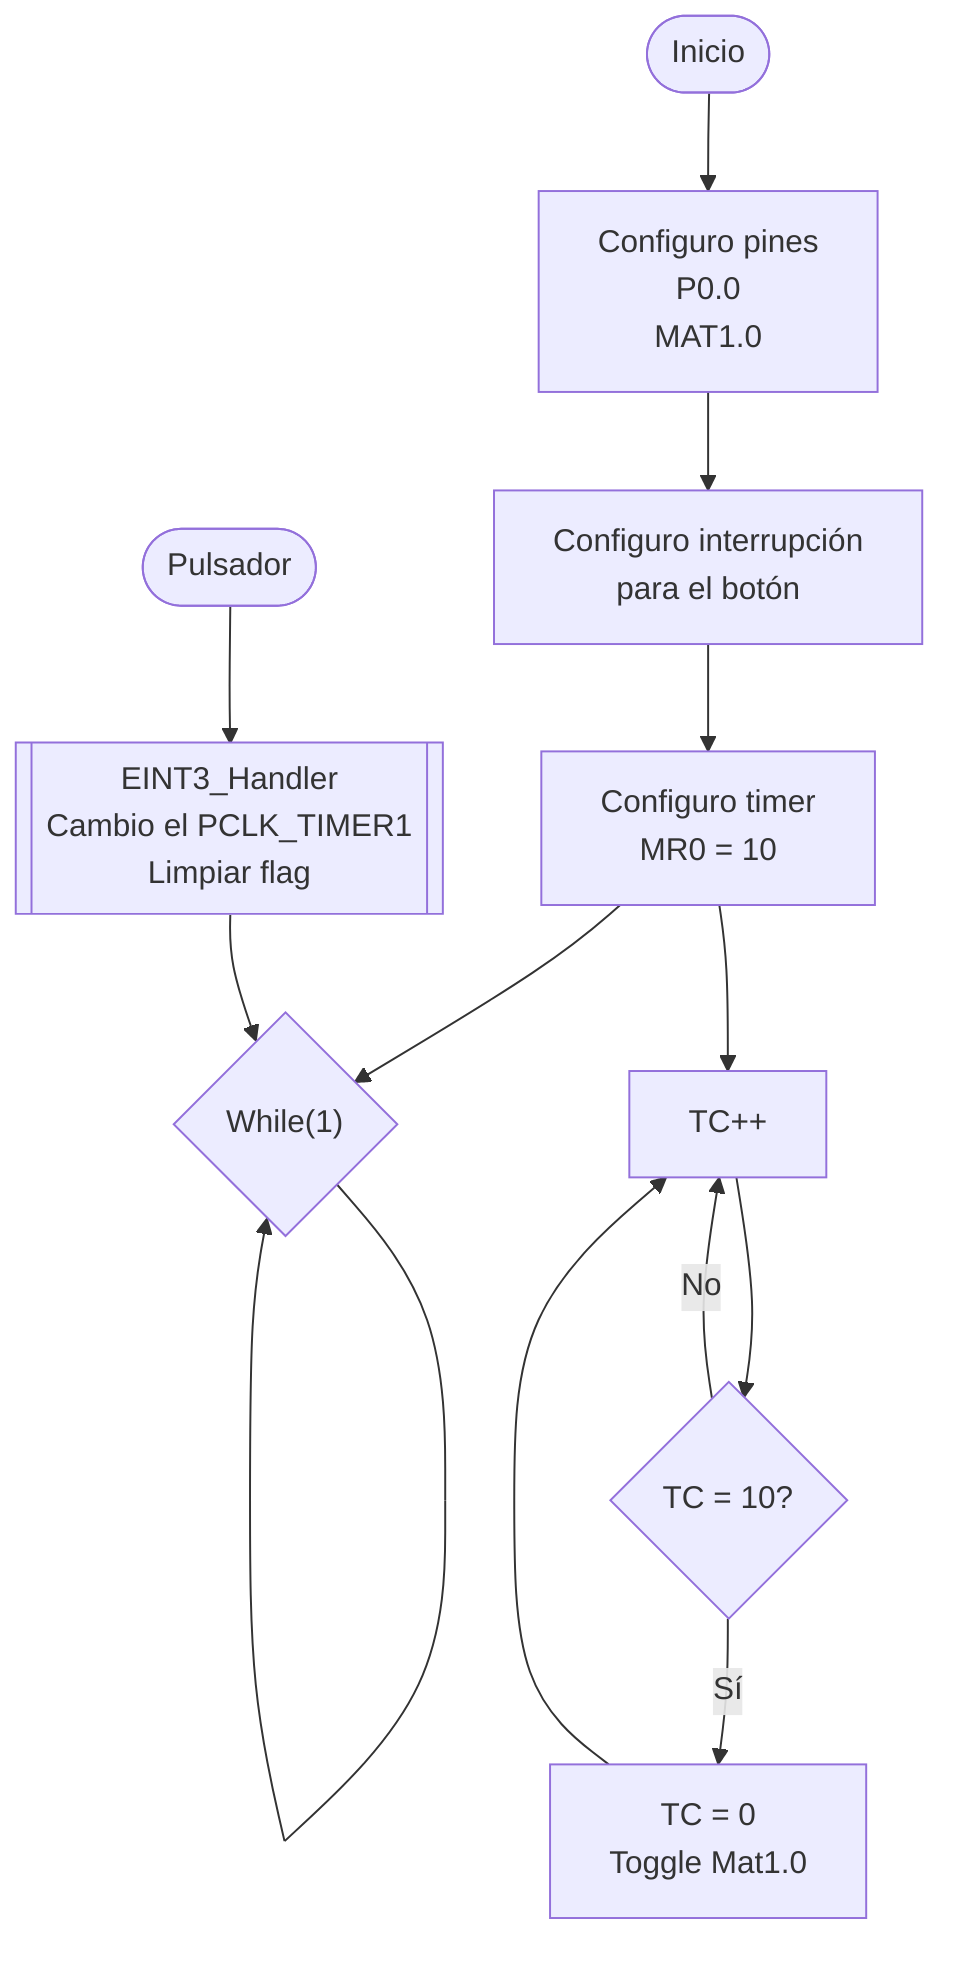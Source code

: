 graph TD
    M1([Inicio])
    M2["Configuro pines<br>P0.0<br>MAT1.0"]
    M3["Configuro interrupción<br>para el botón"]
    M4["Configuro timer<br>MR0 = 10"]
    M5{"While(1)"}
    T1["TC++"]
    T2{"TC = 10?"}
    T3["TC = 0<br>Toggle Mat1.0"]
    G1([Pulsador])
    G2[[EINT3_Handler<br>Cambio el PCLK_TIMER1<br>Limpiar flag]]

    %% Main
    M1 --> M2
    M2 --> M3
    M3 --> M4
    M4 --> M5
    M5 --> M5

    %% Interrupt
    G1 --> G2
    G2 --> M5

    %% Timer
    M4 --> T1
    T1 --> T2
    T2 -- No --> T1
    T2 -- Sí --> T3
    T3 --> T1